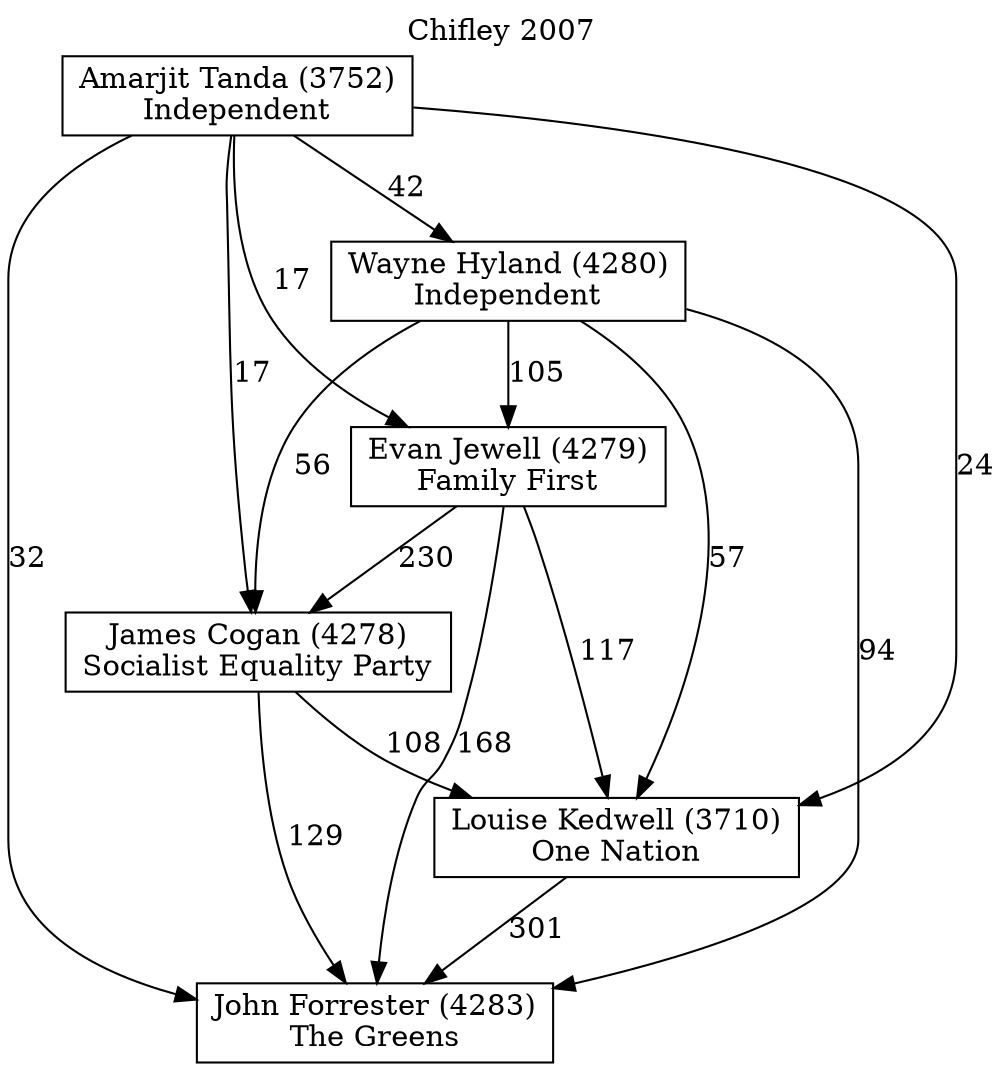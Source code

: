 // House preference flow
digraph "John Forrester (4283)_Chifley_2007" {
	graph [label="Chifley 2007" labelloc=t mclimit=10]
	node [shape=box]
	"John Forrester (4283)" [label="John Forrester (4283)
The Greens"]
	"Louise Kedwell (3710)" [label="Louise Kedwell (3710)
One Nation"]
	"James Cogan (4278)" [label="James Cogan (4278)
Socialist Equality Party"]
	"Evan Jewell (4279)" [label="Evan Jewell (4279)
Family First"]
	"Wayne Hyland (4280)" [label="Wayne Hyland (4280)
Independent"]
	"Amarjit Tanda (3752)" [label="Amarjit Tanda (3752)
Independent"]
	"John Forrester (4283)" [label="John Forrester (4283)
The Greens"]
	"James Cogan (4278)" [label="James Cogan (4278)
Socialist Equality Party"]
	"Evan Jewell (4279)" [label="Evan Jewell (4279)
Family First"]
	"Wayne Hyland (4280)" [label="Wayne Hyland (4280)
Independent"]
	"Amarjit Tanda (3752)" [label="Amarjit Tanda (3752)
Independent"]
	"John Forrester (4283)" [label="John Forrester (4283)
The Greens"]
	"Evan Jewell (4279)" [label="Evan Jewell (4279)
Family First"]
	"Wayne Hyland (4280)" [label="Wayne Hyland (4280)
Independent"]
	"Amarjit Tanda (3752)" [label="Amarjit Tanda (3752)
Independent"]
	"John Forrester (4283)" [label="John Forrester (4283)
The Greens"]
	"Wayne Hyland (4280)" [label="Wayne Hyland (4280)
Independent"]
	"Amarjit Tanda (3752)" [label="Amarjit Tanda (3752)
Independent"]
	"John Forrester (4283)" [label="John Forrester (4283)
The Greens"]
	"Amarjit Tanda (3752)" [label="Amarjit Tanda (3752)
Independent"]
	"Amarjit Tanda (3752)" [label="Amarjit Tanda (3752)
Independent"]
	"Wayne Hyland (4280)" [label="Wayne Hyland (4280)
Independent"]
	"Amarjit Tanda (3752)" [label="Amarjit Tanda (3752)
Independent"]
	"Amarjit Tanda (3752)" [label="Amarjit Tanda (3752)
Independent"]
	"Evan Jewell (4279)" [label="Evan Jewell (4279)
Family First"]
	"Wayne Hyland (4280)" [label="Wayne Hyland (4280)
Independent"]
	"Amarjit Tanda (3752)" [label="Amarjit Tanda (3752)
Independent"]
	"Evan Jewell (4279)" [label="Evan Jewell (4279)
Family First"]
	"Amarjit Tanda (3752)" [label="Amarjit Tanda (3752)
Independent"]
	"Amarjit Tanda (3752)" [label="Amarjit Tanda (3752)
Independent"]
	"Wayne Hyland (4280)" [label="Wayne Hyland (4280)
Independent"]
	"Amarjit Tanda (3752)" [label="Amarjit Tanda (3752)
Independent"]
	"Amarjit Tanda (3752)" [label="Amarjit Tanda (3752)
Independent"]
	"James Cogan (4278)" [label="James Cogan (4278)
Socialist Equality Party"]
	"Evan Jewell (4279)" [label="Evan Jewell (4279)
Family First"]
	"Wayne Hyland (4280)" [label="Wayne Hyland (4280)
Independent"]
	"Amarjit Tanda (3752)" [label="Amarjit Tanda (3752)
Independent"]
	"James Cogan (4278)" [label="James Cogan (4278)
Socialist Equality Party"]
	"Wayne Hyland (4280)" [label="Wayne Hyland (4280)
Independent"]
	"Amarjit Tanda (3752)" [label="Amarjit Tanda (3752)
Independent"]
	"James Cogan (4278)" [label="James Cogan (4278)
Socialist Equality Party"]
	"Amarjit Tanda (3752)" [label="Amarjit Tanda (3752)
Independent"]
	"Amarjit Tanda (3752)" [label="Amarjit Tanda (3752)
Independent"]
	"Wayne Hyland (4280)" [label="Wayne Hyland (4280)
Independent"]
	"Amarjit Tanda (3752)" [label="Amarjit Tanda (3752)
Independent"]
	"Amarjit Tanda (3752)" [label="Amarjit Tanda (3752)
Independent"]
	"Evan Jewell (4279)" [label="Evan Jewell (4279)
Family First"]
	"Wayne Hyland (4280)" [label="Wayne Hyland (4280)
Independent"]
	"Amarjit Tanda (3752)" [label="Amarjit Tanda (3752)
Independent"]
	"Evan Jewell (4279)" [label="Evan Jewell (4279)
Family First"]
	"Amarjit Tanda (3752)" [label="Amarjit Tanda (3752)
Independent"]
	"Amarjit Tanda (3752)" [label="Amarjit Tanda (3752)
Independent"]
	"Wayne Hyland (4280)" [label="Wayne Hyland (4280)
Independent"]
	"Amarjit Tanda (3752)" [label="Amarjit Tanda (3752)
Independent"]
	"Amarjit Tanda (3752)" [label="Amarjit Tanda (3752)
Independent"]
	"Louise Kedwell (3710)" [label="Louise Kedwell (3710)
One Nation"]
	"James Cogan (4278)" [label="James Cogan (4278)
Socialist Equality Party"]
	"Evan Jewell (4279)" [label="Evan Jewell (4279)
Family First"]
	"Wayne Hyland (4280)" [label="Wayne Hyland (4280)
Independent"]
	"Amarjit Tanda (3752)" [label="Amarjit Tanda (3752)
Independent"]
	"Louise Kedwell (3710)" [label="Louise Kedwell (3710)
One Nation"]
	"Evan Jewell (4279)" [label="Evan Jewell (4279)
Family First"]
	"Wayne Hyland (4280)" [label="Wayne Hyland (4280)
Independent"]
	"Amarjit Tanda (3752)" [label="Amarjit Tanda (3752)
Independent"]
	"Louise Kedwell (3710)" [label="Louise Kedwell (3710)
One Nation"]
	"Wayne Hyland (4280)" [label="Wayne Hyland (4280)
Independent"]
	"Amarjit Tanda (3752)" [label="Amarjit Tanda (3752)
Independent"]
	"Louise Kedwell (3710)" [label="Louise Kedwell (3710)
One Nation"]
	"Amarjit Tanda (3752)" [label="Amarjit Tanda (3752)
Independent"]
	"Amarjit Tanda (3752)" [label="Amarjit Tanda (3752)
Independent"]
	"Wayne Hyland (4280)" [label="Wayne Hyland (4280)
Independent"]
	"Amarjit Tanda (3752)" [label="Amarjit Tanda (3752)
Independent"]
	"Amarjit Tanda (3752)" [label="Amarjit Tanda (3752)
Independent"]
	"Evan Jewell (4279)" [label="Evan Jewell (4279)
Family First"]
	"Wayne Hyland (4280)" [label="Wayne Hyland (4280)
Independent"]
	"Amarjit Tanda (3752)" [label="Amarjit Tanda (3752)
Independent"]
	"Evan Jewell (4279)" [label="Evan Jewell (4279)
Family First"]
	"Amarjit Tanda (3752)" [label="Amarjit Tanda (3752)
Independent"]
	"Amarjit Tanda (3752)" [label="Amarjit Tanda (3752)
Independent"]
	"Wayne Hyland (4280)" [label="Wayne Hyland (4280)
Independent"]
	"Amarjit Tanda (3752)" [label="Amarjit Tanda (3752)
Independent"]
	"Amarjit Tanda (3752)" [label="Amarjit Tanda (3752)
Independent"]
	"James Cogan (4278)" [label="James Cogan (4278)
Socialist Equality Party"]
	"Evan Jewell (4279)" [label="Evan Jewell (4279)
Family First"]
	"Wayne Hyland (4280)" [label="Wayne Hyland (4280)
Independent"]
	"Amarjit Tanda (3752)" [label="Amarjit Tanda (3752)
Independent"]
	"James Cogan (4278)" [label="James Cogan (4278)
Socialist Equality Party"]
	"Wayne Hyland (4280)" [label="Wayne Hyland (4280)
Independent"]
	"Amarjit Tanda (3752)" [label="Amarjit Tanda (3752)
Independent"]
	"James Cogan (4278)" [label="James Cogan (4278)
Socialist Equality Party"]
	"Amarjit Tanda (3752)" [label="Amarjit Tanda (3752)
Independent"]
	"Amarjit Tanda (3752)" [label="Amarjit Tanda (3752)
Independent"]
	"Wayne Hyland (4280)" [label="Wayne Hyland (4280)
Independent"]
	"Amarjit Tanda (3752)" [label="Amarjit Tanda (3752)
Independent"]
	"Amarjit Tanda (3752)" [label="Amarjit Tanda (3752)
Independent"]
	"Evan Jewell (4279)" [label="Evan Jewell (4279)
Family First"]
	"Wayne Hyland (4280)" [label="Wayne Hyland (4280)
Independent"]
	"Amarjit Tanda (3752)" [label="Amarjit Tanda (3752)
Independent"]
	"Evan Jewell (4279)" [label="Evan Jewell (4279)
Family First"]
	"Amarjit Tanda (3752)" [label="Amarjit Tanda (3752)
Independent"]
	"Amarjit Tanda (3752)" [label="Amarjit Tanda (3752)
Independent"]
	"Wayne Hyland (4280)" [label="Wayne Hyland (4280)
Independent"]
	"Amarjit Tanda (3752)" [label="Amarjit Tanda (3752)
Independent"]
	"Amarjit Tanda (3752)" [label="Amarjit Tanda (3752)
Independent"]
	"Louise Kedwell (3710)" -> "John Forrester (4283)" [label=301]
	"James Cogan (4278)" -> "Louise Kedwell (3710)" [label=108]
	"Evan Jewell (4279)" -> "James Cogan (4278)" [label=230]
	"Wayne Hyland (4280)" -> "Evan Jewell (4279)" [label=105]
	"Amarjit Tanda (3752)" -> "Wayne Hyland (4280)" [label=42]
	"James Cogan (4278)" -> "John Forrester (4283)" [label=129]
	"Evan Jewell (4279)" -> "John Forrester (4283)" [label=168]
	"Wayne Hyland (4280)" -> "John Forrester (4283)" [label=94]
	"Amarjit Tanda (3752)" -> "John Forrester (4283)" [label=32]
	"Amarjit Tanda (3752)" -> "Evan Jewell (4279)" [label=17]
	"Wayne Hyland (4280)" -> "James Cogan (4278)" [label=56]
	"Amarjit Tanda (3752)" -> "James Cogan (4278)" [label=17]
	"Evan Jewell (4279)" -> "Louise Kedwell (3710)" [label=117]
	"Wayne Hyland (4280)" -> "Louise Kedwell (3710)" [label=57]
	"Amarjit Tanda (3752)" -> "Louise Kedwell (3710)" [label=24]
}
